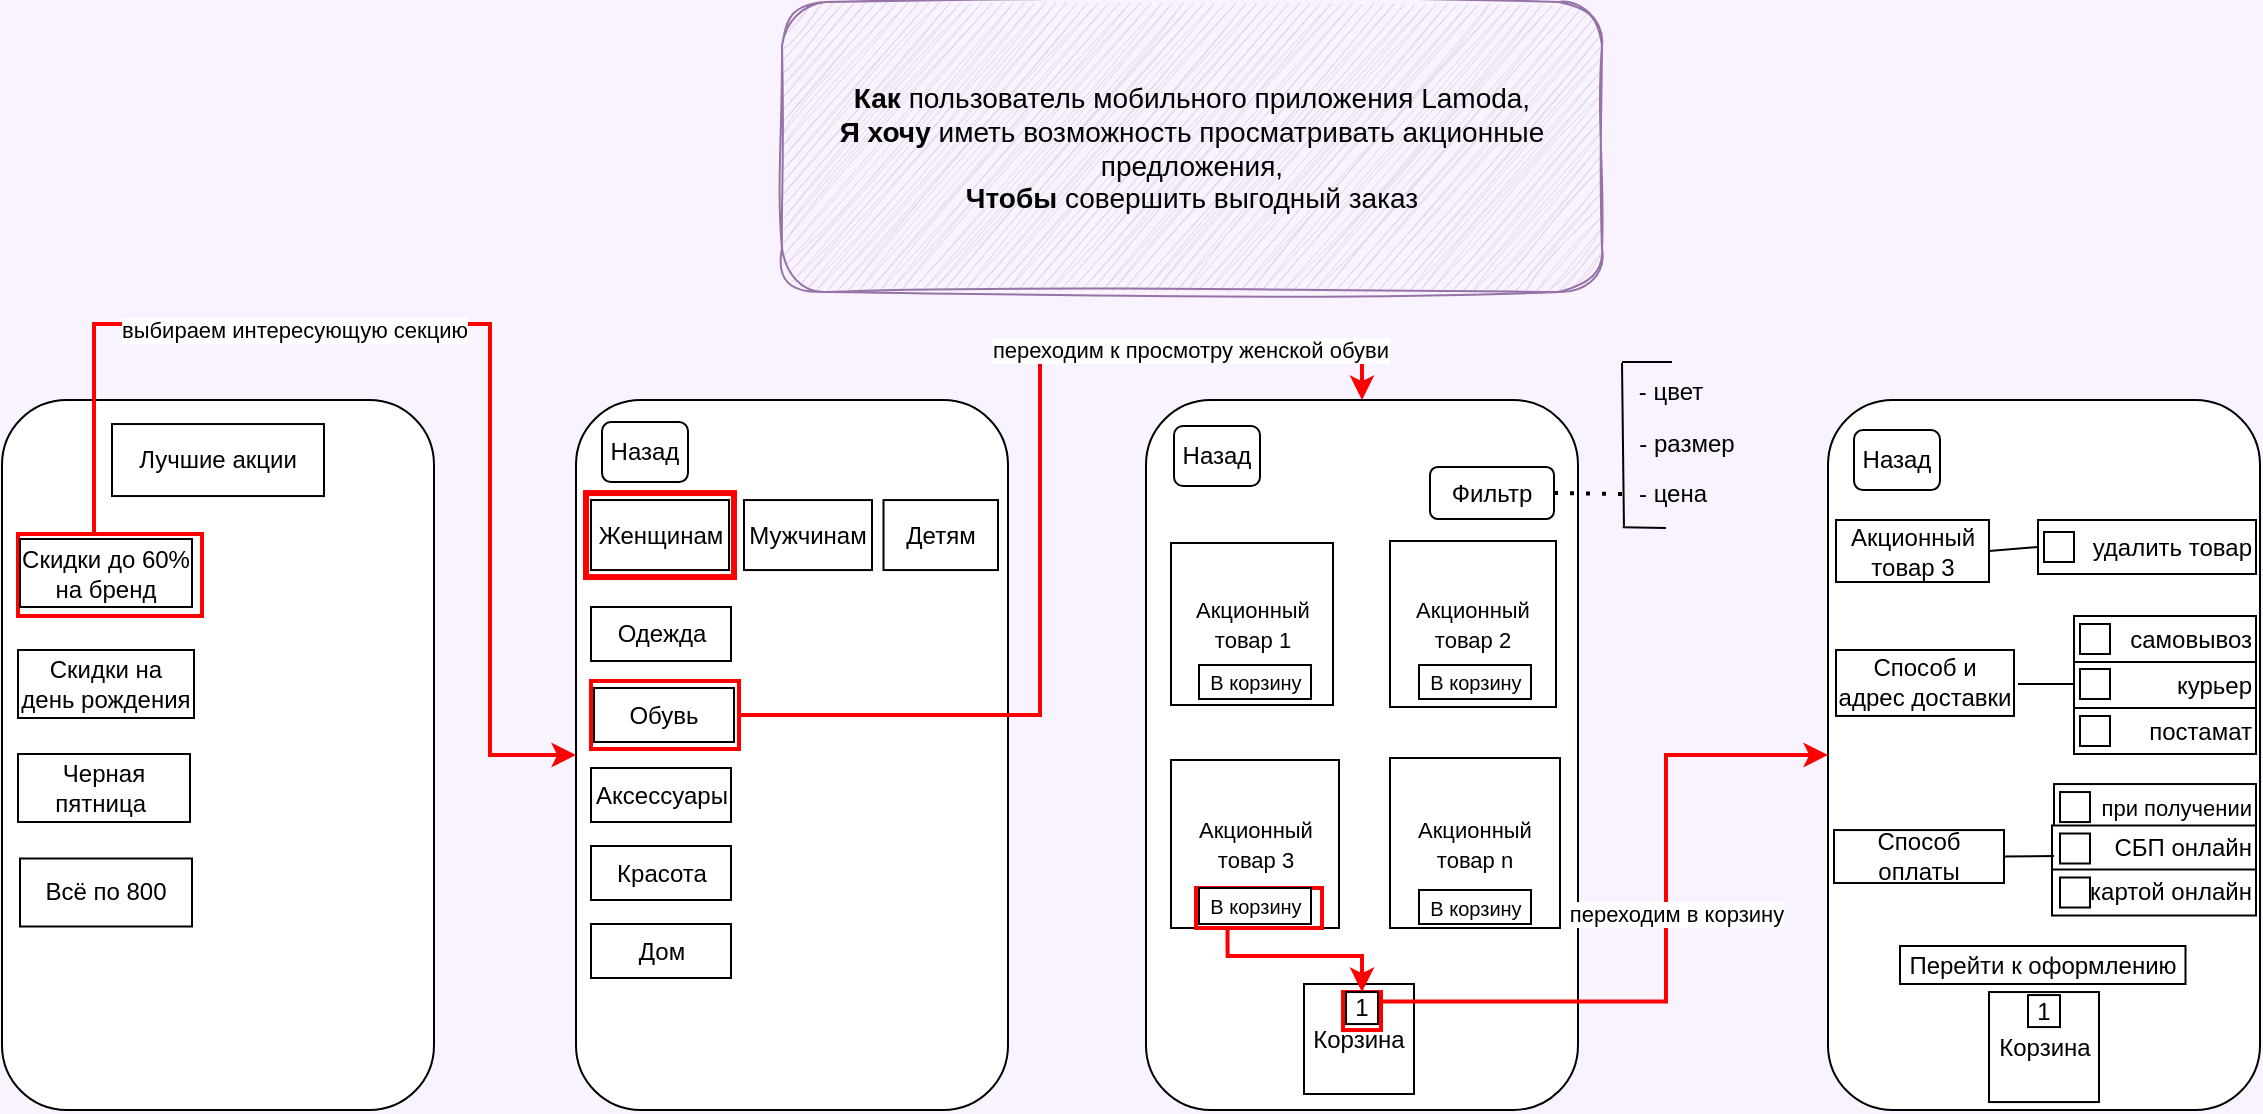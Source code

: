 <mxfile version="24.8.0">
  <diagram name="Страница — 1" id="AhsqC-a8phbSn4TLKKLI">
    <mxGraphModel dx="880" dy="468" grid="0" gridSize="10" guides="1" tooltips="1" connect="1" arrows="1" fold="1" page="1" pageScale="1" pageWidth="827" pageHeight="1169" background="#F9F2FF" math="0" shadow="0">
      <root>
        <mxCell id="0" />
        <mxCell id="1" parent="0" />
        <mxCell id="f-fRrLMS72BcWbw2DPmJ-4" value="&lt;font style=&quot;font-size: 14px;&quot;&gt;&lt;b&gt;Как &lt;/b&gt;пользователь мобильного приложения Lamoda,&lt;br&gt;&lt;b&gt;Я хочу&lt;/b&gt; иметь возможность просматривать акционные предложения,&lt;br&gt;&lt;b&gt;Чтобы &lt;/b&gt;совершить выгодный заказ&lt;/font&gt;" style="rounded=1;whiteSpace=wrap;html=1;glass=0;sketch=1;curveFitting=1;jiggle=2;shadow=0;fillColor=#e1d5e7;strokeColor=#9673a6;" parent="1" vertex="1">
          <mxGeometry x="728" y="12" width="410" height="145" as="geometry" />
        </mxCell>
        <mxCell id="lJF0jtRhuvwRpikgw8jF-5" value="" style="rounded=1;whiteSpace=wrap;html=1;" parent="1" vertex="1">
          <mxGeometry x="625" y="211.03" width="216" height="355" as="geometry" />
        </mxCell>
        <mxCell id="lJF0jtRhuvwRpikgw8jF-13" value="Мужчинам" style="rounded=0;whiteSpace=wrap;html=1;" parent="1" vertex="1">
          <mxGeometry x="709" y="261.03" width="64" height="35" as="geometry" />
        </mxCell>
        <mxCell id="lJF0jtRhuvwRpikgw8jF-17" value="" style="rounded=0;whiteSpace=wrap;html=1;strokeColor=#FF0000;strokeWidth=3;" parent="1" vertex="1">
          <mxGeometry x="630" y="257.53" width="74" height="42" as="geometry" />
        </mxCell>
        <mxCell id="lJF0jtRhuvwRpikgw8jF-12" value="Женщинам" style="rounded=0;whiteSpace=wrap;html=1;" parent="1" vertex="1">
          <mxGeometry x="632.5" y="261.03" width="69" height="35" as="geometry" />
        </mxCell>
        <mxCell id="lJF0jtRhuvwRpikgw8jF-14" value="Детям" style="rounded=0;whiteSpace=wrap;html=1;" parent="1" vertex="1">
          <mxGeometry x="778.75" y="261.03" width="57.25" height="35" as="geometry" />
        </mxCell>
        <mxCell id="lJF0jtRhuvwRpikgw8jF-30" value="" style="rounded=1;whiteSpace=wrap;html=1;" parent="1" vertex="1">
          <mxGeometry x="910" y="211" width="216" height="355" as="geometry" />
        </mxCell>
        <mxCell id="lJF0jtRhuvwRpikgw8jF-31" value="&lt;font style=&quot;font-size: 11px;&quot;&gt;Акционный товар 1&lt;/font&gt;" style="whiteSpace=wrap;html=1;aspect=fixed;" parent="1" vertex="1">
          <mxGeometry x="922.5" y="282.5" width="81" height="81" as="geometry" />
        </mxCell>
        <mxCell id="lJF0jtRhuvwRpikgw8jF-32" value="&lt;font style=&quot;font-size: 11px;&quot;&gt;Акционный товар 2&lt;/font&gt;" style="whiteSpace=wrap;html=1;aspect=fixed;" parent="1" vertex="1">
          <mxGeometry x="1032" y="281.5" width="83" height="83" as="geometry" />
        </mxCell>
        <mxCell id="lJF0jtRhuvwRpikgw8jF-33" value="&lt;font style=&quot;font-size: 11px;&quot;&gt;Акционный товар 3&lt;/font&gt;" style="whiteSpace=wrap;html=1;aspect=fixed;" parent="1" vertex="1">
          <mxGeometry x="922.5" y="391" width="84" height="84" as="geometry" />
        </mxCell>
        <mxCell id="lJF0jtRhuvwRpikgw8jF-34" value="&lt;font style=&quot;font-size: 11px;&quot;&gt;Акционный товар n&lt;/font&gt;" style="whiteSpace=wrap;html=1;aspect=fixed;" parent="1" vertex="1">
          <mxGeometry x="1032" y="390" width="85" height="85" as="geometry" />
        </mxCell>
        <mxCell id="lJF0jtRhuvwRpikgw8jF-46" value="Корзина" style="whiteSpace=wrap;html=1;aspect=fixed;" parent="1" vertex="1">
          <mxGeometry x="989" y="503" width="55" height="55" as="geometry" />
        </mxCell>
        <mxCell id="lJF0jtRhuvwRpikgw8jF-53" value="Назад" style="rounded=1;whiteSpace=wrap;html=1;" parent="1" vertex="1">
          <mxGeometry x="924" y="224" width="43" height="30" as="geometry" />
        </mxCell>
        <mxCell id="lJF0jtRhuvwRpikgw8jF-54" value="Назад" style="rounded=1;whiteSpace=wrap;html=1;" parent="1" vertex="1">
          <mxGeometry x="638" y="222.03" width="43" height="30" as="geometry" />
        </mxCell>
        <mxCell id="KlGLypBca4jqxsCxjCPI-1" value="" style="rounded=1;whiteSpace=wrap;html=1;" parent="1" vertex="1">
          <mxGeometry x="338" y="211" width="216" height="355" as="geometry" />
        </mxCell>
        <mxCell id="KlGLypBca4jqxsCxjCPI-12" value="" style="rounded=0;whiteSpace=wrap;html=1;strokeColor=#FF0000;strokeWidth=2;" parent="1" vertex="1">
          <mxGeometry x="346" y="278" width="92" height="41" as="geometry" />
        </mxCell>
        <mxCell id="KlGLypBca4jqxsCxjCPI-3" value="Скидки до 60% на бренд" style="rounded=0;whiteSpace=wrap;html=1;" parent="1" vertex="1">
          <mxGeometry x="347" y="280.5" width="86" height="34" as="geometry" />
        </mxCell>
        <mxCell id="KlGLypBca4jqxsCxjCPI-4" value="Скидки на день рождения" style="rounded=0;whiteSpace=wrap;html=1;" parent="1" vertex="1">
          <mxGeometry x="346" y="336" width="88" height="34" as="geometry" />
        </mxCell>
        <mxCell id="KlGLypBca4jqxsCxjCPI-5" value="Черная пятница&amp;nbsp;" style="rounded=0;whiteSpace=wrap;html=1;" parent="1" vertex="1">
          <mxGeometry x="346" y="388" width="86" height="34" as="geometry" />
        </mxCell>
        <mxCell id="KlGLypBca4jqxsCxjCPI-6" value="Всё по 800" style="rounded=0;whiteSpace=wrap;html=1;" parent="1" vertex="1">
          <mxGeometry x="347" y="440.25" width="86" height="34" as="geometry" />
        </mxCell>
        <mxCell id="KlGLypBca4jqxsCxjCPI-24" value="" style="endArrow=classic;html=1;rounded=0;entryX=0;entryY=0.5;entryDx=0;entryDy=0;edgeStyle=orthogonalEdgeStyle;strokeColor=#FF0000;strokeWidth=2;" parent="1" target="lJF0jtRhuvwRpikgw8jF-5" edge="1">
          <mxGeometry width="50" height="50" relative="1" as="geometry">
            <mxPoint x="384" y="278" as="sourcePoint" />
            <mxPoint x="545" y="141" as="targetPoint" />
            <Array as="points">
              <mxPoint x="384" y="278" />
              <mxPoint x="384" y="173" />
              <mxPoint x="582" y="173" />
              <mxPoint x="582" y="389" />
            </Array>
          </mxGeometry>
        </mxCell>
        <mxCell id="KlGLypBca4jqxsCxjCPI-27" value="выбираем интересующую секцию" style="edgeLabel;html=1;align=center;verticalAlign=middle;resizable=0;points=[];" parent="KlGLypBca4jqxsCxjCPI-24" vertex="1" connectable="0">
          <mxGeometry x="-0.269" y="-3" relative="1" as="geometry">
            <mxPoint as="offset" />
          </mxGeometry>
        </mxCell>
        <mxCell id="KlGLypBca4jqxsCxjCPI-28" value="Одежда" style="rounded=0;whiteSpace=wrap;html=1;" parent="1" vertex="1">
          <mxGeometry x="632.5" y="314.5" width="70" height="27" as="geometry" />
        </mxCell>
        <mxCell id="KlGLypBca4jqxsCxjCPI-33" value="" style="rounded=0;whiteSpace=wrap;html=1;strokeColor=#FF0000;strokeWidth=2;" parent="1" vertex="1">
          <mxGeometry x="632.5" y="351.5" width="74" height="34" as="geometry" />
        </mxCell>
        <mxCell id="KlGLypBca4jqxsCxjCPI-29" value="Обувь" style="rounded=0;whiteSpace=wrap;html=1;" parent="1" vertex="1">
          <mxGeometry x="634" y="355" width="70" height="27" as="geometry" />
        </mxCell>
        <mxCell id="KlGLypBca4jqxsCxjCPI-30" value="Аксессуары" style="rounded=0;whiteSpace=wrap;html=1;" parent="1" vertex="1">
          <mxGeometry x="632.5" y="395" width="70" height="27" as="geometry" />
        </mxCell>
        <mxCell id="KlGLypBca4jqxsCxjCPI-31" value="Красота" style="rounded=0;whiteSpace=wrap;html=1;" parent="1" vertex="1">
          <mxGeometry x="632.5" y="434" width="70" height="27" as="geometry" />
        </mxCell>
        <mxCell id="KlGLypBca4jqxsCxjCPI-32" value="Дом" style="rounded=0;whiteSpace=wrap;html=1;" parent="1" vertex="1">
          <mxGeometry x="632.5" y="473" width="70" height="27" as="geometry" />
        </mxCell>
        <mxCell id="KlGLypBca4jqxsCxjCPI-35" value="Фильтр" style="rounded=1;whiteSpace=wrap;html=1;" parent="1" vertex="1">
          <mxGeometry x="1052" y="244.5" width="62" height="26" as="geometry" />
        </mxCell>
        <mxCell id="KlGLypBca4jqxsCxjCPI-38" value="" style="endArrow=none;dashed=1;html=1;dashPattern=1 3;strokeWidth=2;rounded=0;exitX=1;exitY=0.5;exitDx=0;exitDy=0;" parent="1" source="KlGLypBca4jqxsCxjCPI-35" edge="1">
          <mxGeometry width="50" height="50" relative="1" as="geometry">
            <mxPoint x="1153" y="250" as="sourcePoint" />
            <mxPoint x="1148" y="258" as="targetPoint" />
          </mxGeometry>
        </mxCell>
        <mxCell id="KlGLypBca4jqxsCxjCPI-39" value="" style="endArrow=none;html=1;rounded=0;exitX=0.038;exitY=1.134;exitDx=0;exitDy=0;exitPerimeter=0;" parent="1" source="KlGLypBca4jqxsCxjCPI-47" edge="1">
          <mxGeometry width="50" height="50" relative="1" as="geometry">
            <mxPoint x="1148" y="326" as="sourcePoint" />
            <mxPoint x="1148" y="192.5" as="targetPoint" />
          </mxGeometry>
        </mxCell>
        <mxCell id="KlGLypBca4jqxsCxjCPI-40" value="" style="endArrow=none;html=1;rounded=0;" parent="1" edge="1">
          <mxGeometry width="50" height="50" relative="1" as="geometry">
            <mxPoint x="1148" y="192" as="sourcePoint" />
            <mxPoint x="1173" y="192" as="targetPoint" />
          </mxGeometry>
        </mxCell>
        <mxCell id="KlGLypBca4jqxsCxjCPI-41" value="" style="endArrow=none;html=1;rounded=0;exitX=0.026;exitY=1.16;exitDx=0;exitDy=0;exitPerimeter=0;" parent="1" source="KlGLypBca4jqxsCxjCPI-47" edge="1">
          <mxGeometry width="50" height="50" relative="1" as="geometry">
            <mxPoint x="1150" y="299" as="sourcePoint" />
            <mxPoint x="1170" y="275" as="targetPoint" />
          </mxGeometry>
        </mxCell>
        <mxCell id="KlGLypBca4jqxsCxjCPI-42" value="- цвет" style="text;html=1;align=center;verticalAlign=middle;resizable=0;points=[];autosize=1;strokeColor=none;fillColor=none;" parent="1" vertex="1">
          <mxGeometry x="1147" y="194" width="50" height="26" as="geometry" />
        </mxCell>
        <mxCell id="KlGLypBca4jqxsCxjCPI-43" value="- размер" style="text;html=1;align=center;verticalAlign=middle;resizable=0;points=[];autosize=1;strokeColor=none;fillColor=none;" parent="1" vertex="1">
          <mxGeometry x="1147" y="220" width="66" height="26" as="geometry" />
        </mxCell>
        <mxCell id="KlGLypBca4jqxsCxjCPI-47" value="- цена" style="text;html=1;align=center;verticalAlign=middle;resizable=0;points=[];autosize=1;strokeColor=none;fillColor=none;" parent="1" vertex="1">
          <mxGeometry x="1147" y="244.5" width="52" height="26" as="geometry" />
        </mxCell>
        <mxCell id="DQEnEy_YY9lBbLi0-GhG-3" value="" style="endArrow=classic;html=1;rounded=0;exitX=1;exitY=0.5;exitDx=0;exitDy=0;entryX=0.5;entryY=0;entryDx=0;entryDy=0;edgeStyle=orthogonalEdgeStyle;strokeColor=#FF0000;strokeWidth=2;" parent="1" source="KlGLypBca4jqxsCxjCPI-33" target="lJF0jtRhuvwRpikgw8jF-30" edge="1">
          <mxGeometry width="50" height="50" relative="1" as="geometry">
            <mxPoint x="861" y="210" as="sourcePoint" />
            <mxPoint x="911" y="160" as="targetPoint" />
            <Array as="points">
              <mxPoint x="857" y="369" />
              <mxPoint x="857" y="190" />
              <mxPoint x="1018" y="190" />
            </Array>
          </mxGeometry>
        </mxCell>
        <mxCell id="DQEnEy_YY9lBbLi0-GhG-4" value="переходим к просмотру женской обуви" style="edgeLabel;html=1;align=center;verticalAlign=middle;resizable=0;points=[];" parent="DQEnEy_YY9lBbLi0-GhG-3" vertex="1" connectable="0">
          <mxGeometry x="0.497" y="1" relative="1" as="geometry">
            <mxPoint x="21" y="-3" as="offset" />
          </mxGeometry>
        </mxCell>
        <mxCell id="DQEnEy_YY9lBbLi0-GhG-5" value="" style="rounded=1;whiteSpace=wrap;html=1;" parent="1" vertex="1">
          <mxGeometry x="1251" y="211.03" width="216" height="355" as="geometry" />
        </mxCell>
        <mxCell id="DQEnEy_YY9lBbLi0-GhG-6" value="Корзина" style="whiteSpace=wrap;html=1;aspect=fixed;" parent="1" vertex="1">
          <mxGeometry x="1331.5" y="507.03" width="55" height="55" as="geometry" />
        </mxCell>
        <mxCell id="DQEnEy_YY9lBbLi0-GhG-7" value="Акционный товар 3" style="rounded=0;whiteSpace=wrap;html=1;" parent="1" vertex="1">
          <mxGeometry x="1255" y="271" width="76.5" height="31" as="geometry" />
        </mxCell>
        <mxCell id="DQEnEy_YY9lBbLi0-GhG-8" value="Назад" style="rounded=1;whiteSpace=wrap;html=1;" parent="1" vertex="1">
          <mxGeometry x="1264" y="226.03" width="43" height="30" as="geometry" />
        </mxCell>
        <mxCell id="DQEnEy_YY9lBbLi0-GhG-9" value="Способ и адрес доставки" style="rounded=0;whiteSpace=wrap;html=1;" parent="1" vertex="1">
          <mxGeometry x="1255" y="336" width="89" height="32.97" as="geometry" />
        </mxCell>
        <mxCell id="DQEnEy_YY9lBbLi0-GhG-10" value="Способ оплаты" style="rounded=0;whiteSpace=wrap;html=1;" parent="1" vertex="1">
          <mxGeometry x="1254" y="426.03" width="85" height="26.47" as="geometry" />
        </mxCell>
        <mxCell id="DQEnEy_YY9lBbLi0-GhG-14" value="" style="whiteSpace=wrap;html=1;aspect=fixed;strokeColor=#FF0000;strokeWidth=2;" parent="1" vertex="1">
          <mxGeometry x="1008.5" y="507.03" width="19" height="19" as="geometry" />
        </mxCell>
        <mxCell id="DQEnEy_YY9lBbLi0-GhG-12" value="1" style="whiteSpace=wrap;html=1;aspect=fixed;" parent="1" vertex="1">
          <mxGeometry x="1010" y="507.03" width="16" height="16" as="geometry" />
        </mxCell>
        <mxCell id="DQEnEy_YY9lBbLi0-GhG-13" value="Перейти к оформлению" style="rounded=0;whiteSpace=wrap;html=1;" parent="1" vertex="1">
          <mxGeometry x="1287" y="484" width="142.75" height="19" as="geometry" />
        </mxCell>
        <mxCell id="DQEnEy_YY9lBbLi0-GhG-16" value="" style="endArrow=classic;html=1;rounded=0;exitX=1;exitY=0.25;exitDx=0;exitDy=0;entryX=0;entryY=0.5;entryDx=0;entryDy=0;edgeStyle=orthogonalEdgeStyle;strokeColor=#FF0000;strokeWidth=2;" parent="1" source="DQEnEy_YY9lBbLi0-GhG-14" target="DQEnEy_YY9lBbLi0-GhG-5" edge="1">
          <mxGeometry width="50" height="50" relative="1" as="geometry">
            <mxPoint x="1169" y="629" as="sourcePoint" />
            <mxPoint x="1219" y="579" as="targetPoint" />
            <Array as="points">
              <mxPoint x="1170" y="512" />
              <mxPoint x="1170" y="389" />
            </Array>
          </mxGeometry>
        </mxCell>
        <mxCell id="DQEnEy_YY9lBbLi0-GhG-17" value="переходим в корзину" style="edgeLabel;html=1;align=center;verticalAlign=middle;resizable=0;points=[];" parent="DQEnEy_YY9lBbLi0-GhG-16" vertex="1" connectable="0">
          <mxGeometry x="0.075" y="-5" relative="1" as="geometry">
            <mxPoint as="offset" />
          </mxGeometry>
        </mxCell>
        <mxCell id="DQEnEy_YY9lBbLi0-GhG-34" value="1" style="whiteSpace=wrap;html=1;aspect=fixed;" parent="1" vertex="1">
          <mxGeometry x="1351" y="508.53" width="16" height="16" as="geometry" />
        </mxCell>
        <mxCell id="DQEnEy_YY9lBbLi0-GhG-58" value="Лучшие акции" style="rounded=0;whiteSpace=wrap;html=1;" parent="1" vertex="1">
          <mxGeometry x="393" y="223.03" width="106" height="36" as="geometry" />
        </mxCell>
        <mxCell id="DQEnEy_YY9lBbLi0-GhG-63" value="самовывоз" style="rounded=0;whiteSpace=wrap;html=1;align=right;" parent="1" vertex="1">
          <mxGeometry x="1374" y="319" width="91" height="23" as="geometry" />
        </mxCell>
        <mxCell id="DQEnEy_YY9lBbLi0-GhG-64" value="курьер" style="rounded=0;whiteSpace=wrap;html=1;align=right;" parent="1" vertex="1">
          <mxGeometry x="1374" y="342" width="91" height="23" as="geometry" />
        </mxCell>
        <mxCell id="DQEnEy_YY9lBbLi0-GhG-65" value="постамат" style="rounded=0;whiteSpace=wrap;html=1;align=right;" parent="1" vertex="1">
          <mxGeometry x="1374" y="365" width="91" height="23" as="geometry" />
        </mxCell>
        <mxCell id="DQEnEy_YY9lBbLi0-GhG-68" value="" style="whiteSpace=wrap;html=1;aspect=fixed;" parent="1" vertex="1">
          <mxGeometry x="1377" y="323" width="15" height="15" as="geometry" />
        </mxCell>
        <mxCell id="DQEnEy_YY9lBbLi0-GhG-69" value="" style="whiteSpace=wrap;html=1;aspect=fixed;" parent="1" vertex="1">
          <mxGeometry x="1377" y="345.5" width="15" height="15" as="geometry" />
        </mxCell>
        <mxCell id="DQEnEy_YY9lBbLi0-GhG-70" value="" style="whiteSpace=wrap;html=1;aspect=fixed;" parent="1" vertex="1">
          <mxGeometry x="1377" y="369" width="15" height="15" as="geometry" />
        </mxCell>
        <mxCell id="DQEnEy_YY9lBbLi0-GhG-72" value="" style="endArrow=none;html=1;rounded=0;" parent="1" edge="1">
          <mxGeometry width="50" height="50" relative="1" as="geometry">
            <mxPoint x="1346" y="353" as="sourcePoint" />
            <mxPoint x="1374" y="353" as="targetPoint" />
          </mxGeometry>
        </mxCell>
        <mxCell id="DQEnEy_YY9lBbLi0-GhG-73" value="&lt;font style=&quot;font-size: 11px;&quot;&gt;при получении&lt;/font&gt;" style="rounded=0;whiteSpace=wrap;html=1;align=right;" parent="1" vertex="1">
          <mxGeometry x="1364" y="403.03" width="101" height="23" as="geometry" />
        </mxCell>
        <mxCell id="DQEnEy_YY9lBbLi0-GhG-74" value="СБП онлайн" style="rounded=0;whiteSpace=wrap;html=1;align=right;" parent="1" vertex="1">
          <mxGeometry x="1363" y="423.75" width="102" height="23" as="geometry" />
        </mxCell>
        <mxCell id="DQEnEy_YY9lBbLi0-GhG-75" value="картой онлайн" style="rounded=0;whiteSpace=wrap;html=1;align=right;" parent="1" vertex="1">
          <mxGeometry x="1363" y="445.75" width="102" height="23" as="geometry" />
        </mxCell>
        <mxCell id="DQEnEy_YY9lBbLi0-GhG-76" value="" style="whiteSpace=wrap;html=1;aspect=fixed;" parent="1" vertex="1">
          <mxGeometry x="1367" y="407.03" width="15" height="15" as="geometry" />
        </mxCell>
        <mxCell id="DQEnEy_YY9lBbLi0-GhG-82" value="" style="whiteSpace=wrap;html=1;aspect=fixed;" parent="1" vertex="1">
          <mxGeometry x="1367" y="427.75" width="15" height="15" as="geometry" />
        </mxCell>
        <mxCell id="DQEnEy_YY9lBbLi0-GhG-83" value="" style="whiteSpace=wrap;html=1;aspect=fixed;" parent="1" vertex="1">
          <mxGeometry x="1367" y="449.75" width="15" height="15" as="geometry" />
        </mxCell>
        <mxCell id="DQEnEy_YY9lBbLi0-GhG-85" value="&lt;font size=&quot;1&quot;&gt;В корзину&lt;/font&gt;" style="rounded=0;whiteSpace=wrap;html=1;" parent="1" vertex="1">
          <mxGeometry x="936.5" y="343.5" width="56" height="17" as="geometry" />
        </mxCell>
        <mxCell id="DQEnEy_YY9lBbLi0-GhG-86" value="&lt;font size=&quot;1&quot;&gt;В корзину&lt;/font&gt;" style="rounded=0;whiteSpace=wrap;html=1;" parent="1" vertex="1">
          <mxGeometry x="1046.5" y="343.5" width="56" height="17" as="geometry" />
        </mxCell>
        <mxCell id="DQEnEy_YY9lBbLi0-GhG-89" value="" style="rounded=0;whiteSpace=wrap;html=1;strokeColor=#FF0000;strokeWidth=2;" parent="1" vertex="1">
          <mxGeometry x="935" y="455" width="63" height="20" as="geometry" />
        </mxCell>
        <mxCell id="DQEnEy_YY9lBbLi0-GhG-87" value="&lt;font size=&quot;1&quot;&gt;В корзину&lt;/font&gt;" style="rounded=0;whiteSpace=wrap;html=1;" parent="1" vertex="1">
          <mxGeometry x="936.5" y="455" width="56" height="18" as="geometry" />
        </mxCell>
        <mxCell id="DQEnEy_YY9lBbLi0-GhG-88" value="&lt;font size=&quot;1&quot;&gt;В корзину&lt;/font&gt;" style="rounded=0;whiteSpace=wrap;html=1;" parent="1" vertex="1">
          <mxGeometry x="1046.5" y="456" width="56" height="17" as="geometry" />
        </mxCell>
        <mxCell id="DQEnEy_YY9lBbLi0-GhG-92" value="" style="endArrow=classic;html=1;rounded=0;entryX=0.5;entryY=0;entryDx=0;entryDy=0;edgeStyle=orthogonalEdgeStyle;exitX=0.25;exitY=1;exitDx=0;exitDy=0;strokeColor=#FF0000;strokeWidth=2;" parent="1" source="DQEnEy_YY9lBbLi0-GhG-89" target="DQEnEy_YY9lBbLi0-GhG-12" edge="1">
          <mxGeometry width="50" height="50" relative="1" as="geometry">
            <mxPoint x="967" y="474" as="sourcePoint" />
            <mxPoint x="1017" y="424" as="targetPoint" />
            <Array as="points">
              <mxPoint x="951" y="489" />
              <mxPoint x="1018" y="489" />
            </Array>
          </mxGeometry>
        </mxCell>
        <mxCell id="DQEnEy_YY9lBbLi0-GhG-94" value="удалить товар" style="rounded=0;whiteSpace=wrap;html=1;align=right;" parent="1" vertex="1">
          <mxGeometry x="1356" y="271" width="109" height="27" as="geometry" />
        </mxCell>
        <mxCell id="DQEnEy_YY9lBbLi0-GhG-95" value="" style="whiteSpace=wrap;html=1;aspect=fixed;" parent="1" vertex="1">
          <mxGeometry x="1359" y="277" width="15" height="15" as="geometry" />
        </mxCell>
        <mxCell id="DQEnEy_YY9lBbLi0-GhG-99" value="" style="endArrow=none;html=1;rounded=0;exitX=1;exitY=0.5;exitDx=0;exitDy=0;entryX=0;entryY=0.5;entryDx=0;entryDy=0;" parent="1" edge="1" target="DQEnEy_YY9lBbLi0-GhG-94" source="DQEnEy_YY9lBbLi0-GhG-7">
          <mxGeometry width="50" height="50" relative="1" as="geometry">
            <mxPoint x="1341" y="289" as="sourcePoint" />
            <mxPoint x="1355" y="288" as="targetPoint" />
          </mxGeometry>
        </mxCell>
        <mxCell id="DQEnEy_YY9lBbLi0-GhG-100" value="" style="endArrow=none;html=1;rounded=0;exitX=1;exitY=0.5;exitDx=0;exitDy=0;" parent="1" source="DQEnEy_YY9lBbLi0-GhG-10" edge="1">
          <mxGeometry width="50" height="50" relative="1" as="geometry">
            <mxPoint x="1341" y="440" as="sourcePoint" />
            <mxPoint x="1364" y="439" as="targetPoint" />
          </mxGeometry>
        </mxCell>
      </root>
    </mxGraphModel>
  </diagram>
</mxfile>

